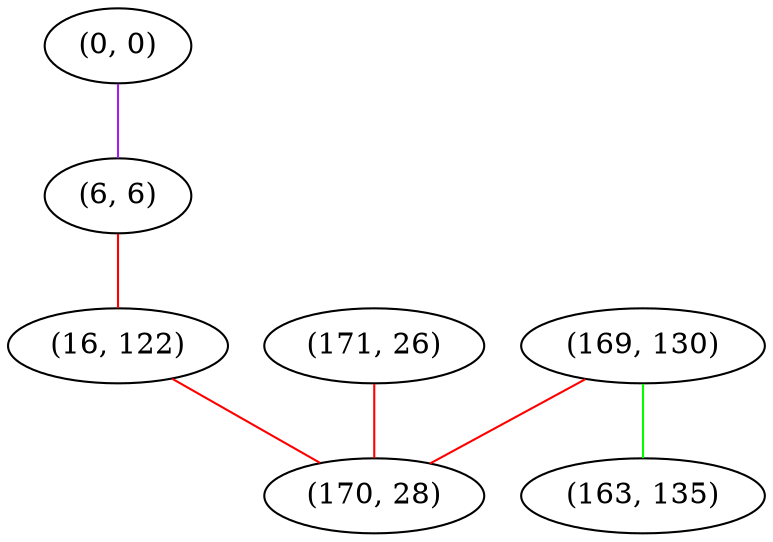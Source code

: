 graph "" {
"(0, 0)";
"(6, 6)";
"(169, 130)";
"(171, 26)";
"(16, 122)";
"(163, 135)";
"(170, 28)";
"(0, 0)" -- "(6, 6)"  [color=purple, key=0, weight=4];
"(6, 6)" -- "(16, 122)"  [color=red, key=0, weight=1];
"(169, 130)" -- "(163, 135)"  [color=green, key=0, weight=2];
"(169, 130)" -- "(170, 28)"  [color=red, key=0, weight=1];
"(171, 26)" -- "(170, 28)"  [color=red, key=0, weight=1];
"(16, 122)" -- "(170, 28)"  [color=red, key=0, weight=1];
}
